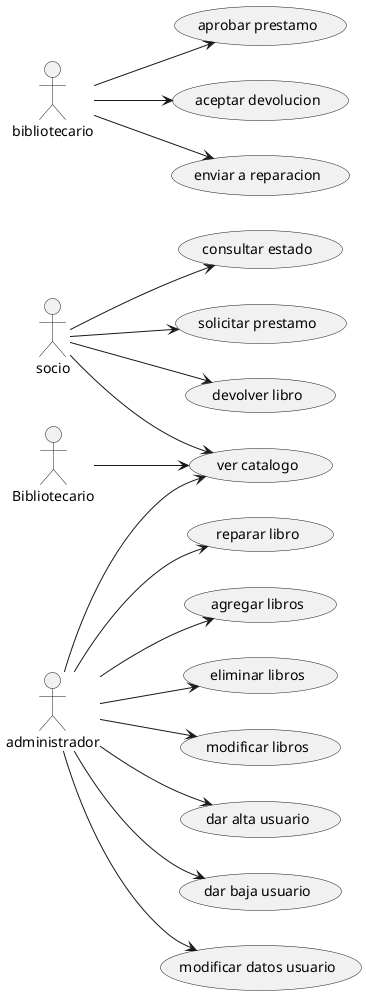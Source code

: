 @startuml
left to right direction
:socio: --> (ver catalogo)
:socio: --> (consultar estado)
:socio: --> (solicitar prestamo)
:socio: --> (devolver libro)

:Bibliotecario: --> (ver catalogo)
:bibliotecario: --> (aprobar prestamo)
:bibliotecario: --> (aceptar devolucion)
:bibliotecario: --> (enviar a reparacion)

:administrador: --> (ver catalogo)
:administrador: --> (dar alta usuario)
:administrador: --> (dar baja usuario)
:administrador: --> (modificar datos usuario)
:administrador: --> (reparar libro)
:administrador: --> (agregar libros)
:administrador: --> (eliminar libros)
:administrador: --> (modificar libros)
@enduml
 